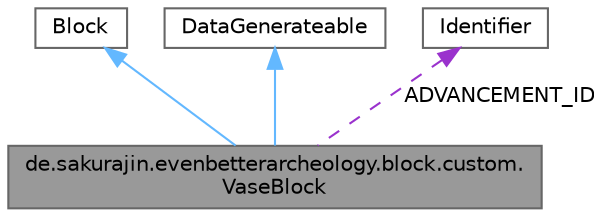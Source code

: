 digraph "de.sakurajin.evenbetterarcheology.block.custom.VaseBlock"
{
 // LATEX_PDF_SIZE
  bgcolor="transparent";
  edge [fontname=Helvetica,fontsize=10,labelfontname=Helvetica,labelfontsize=10];
  node [fontname=Helvetica,fontsize=10,shape=box,height=0.2,width=0.4];
  Node1 [label="de.sakurajin.evenbetterarcheology.block.custom.\lVaseBlock",height=0.2,width=0.4,color="gray40", fillcolor="grey60", style="filled", fontcolor="black",tooltip=" "];
  Node2 -> Node1 [dir="back",color="steelblue1",style="solid"];
  Node2 [label="Block",height=0.2,width=0.4,color="gray40", fillcolor="white", style="filled",tooltip=" "];
  Node3 -> Node1 [dir="back",color="steelblue1",style="solid"];
  Node3 [label="DataGenerateable",height=0.2,width=0.4,color="gray40", fillcolor="white", style="filled",tooltip=" "];
  Node4 -> Node1 [dir="back",color="darkorchid3",style="dashed",label=" ADVANCEMENT_ID" ];
  Node4 [label="Identifier",height=0.2,width=0.4,color="gray40", fillcolor="white", style="filled",tooltip=" "];
}
